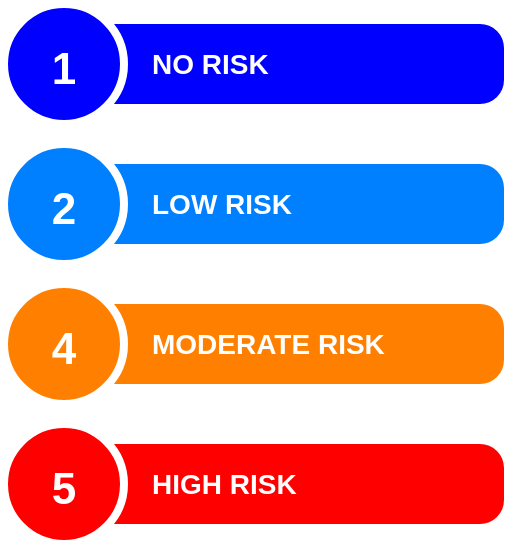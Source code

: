 <mxfile version="15.8.7" type="device"><diagram id="ZfysrywQBlZJWcLffYPw" name="Page-1"><mxGraphModel dx="932" dy="582" grid="1" gridSize="10" guides="1" tooltips="1" connect="1" arrows="1" fold="1" page="1" pageScale="1" pageWidth="827" pageHeight="1169" math="0" shadow="0"><root><mxCell id="0"/><mxCell id="1" parent="0"/><mxCell id="K8t9k7gY0wvoCplghxuL-2" value="NO RISK" style="shape=rect;rounded=1;whiteSpace=wrap;html=1;shadow=0;strokeColor=none;fillColor=#0000FF;arcSize=30;fontSize=14;spacingLeft=42;fontStyle=1;fontColor=#FFFFFF;align=left;" vertex="1" parent="1"><mxGeometry x="320" y="370" width="220" height="40" as="geometry"/></mxCell><mxCell id="K8t9k7gY0wvoCplghxuL-3" value="1" style="shape=ellipse;perimeter=ellipsePerimeter;fontSize=22;fontStyle=1;shadow=0;strokeColor=#ffffff;fillColor=#0000FF;strokeWidth=4;fontColor=#ffffff;align=center;" vertex="1" parent="1"><mxGeometry x="290" y="360" width="60" height="60" as="geometry"/></mxCell><mxCell id="K8t9k7gY0wvoCplghxuL-4" value="LOW RISK" style="shape=rect;rounded=1;whiteSpace=wrap;html=1;shadow=0;strokeColor=none;fillColor=#007FFF;arcSize=30;fontSize=14;spacingLeft=42;fontStyle=1;fontColor=#FFFFFF;align=left;" vertex="1" parent="1"><mxGeometry x="320" y="440" width="220" height="40" as="geometry"/></mxCell><mxCell id="K8t9k7gY0wvoCplghxuL-5" value="2" style="shape=ellipse;perimeter=ellipsePerimeter;fontSize=22;fontStyle=1;shadow=0;strokeColor=#ffffff;fillColor=#007FFF;strokeWidth=4;fontColor=#ffffff;align=center;" vertex="1" parent="1"><mxGeometry x="290" y="430" width="60" height="60" as="geometry"/></mxCell><mxCell id="K8t9k7gY0wvoCplghxuL-8" value="MODERATE RISK" style="shape=rect;rounded=1;whiteSpace=wrap;html=1;shadow=0;strokeColor=none;fillColor=#FF8000;arcSize=30;fontSize=14;spacingLeft=42;fontStyle=1;fontColor=#FFFFFF;align=left;" vertex="1" parent="1"><mxGeometry x="320" y="510" width="220" height="40" as="geometry"/></mxCell><mxCell id="K8t9k7gY0wvoCplghxuL-9" value="4" style="shape=ellipse;perimeter=ellipsePerimeter;fontSize=22;fontStyle=1;shadow=0;strokeColor=#ffffff;fillColor=#FF8000;strokeWidth=4;fontColor=#ffffff;align=center;" vertex="1" parent="1"><mxGeometry x="290" y="500" width="60" height="60" as="geometry"/></mxCell><mxCell id="K8t9k7gY0wvoCplghxuL-10" value="HIGH RISK" style="shape=rect;rounded=1;whiteSpace=wrap;html=1;shadow=0;strokeColor=none;fillColor=#FF0000;arcSize=30;fontSize=14;spacingLeft=42;fontStyle=1;fontColor=#FFFFFF;align=left;" vertex="1" parent="1"><mxGeometry x="320" y="580" width="220" height="40" as="geometry"/></mxCell><mxCell id="K8t9k7gY0wvoCplghxuL-11" value="5" style="shape=ellipse;perimeter=ellipsePerimeter;fontSize=22;fontStyle=1;shadow=0;strokeColor=#ffffff;fillColor=#FF0000;strokeWidth=4;fontColor=#ffffff;align=center;" vertex="1" parent="1"><mxGeometry x="290" y="570" width="60" height="60" as="geometry"/></mxCell></root></mxGraphModel></diagram></mxfile>